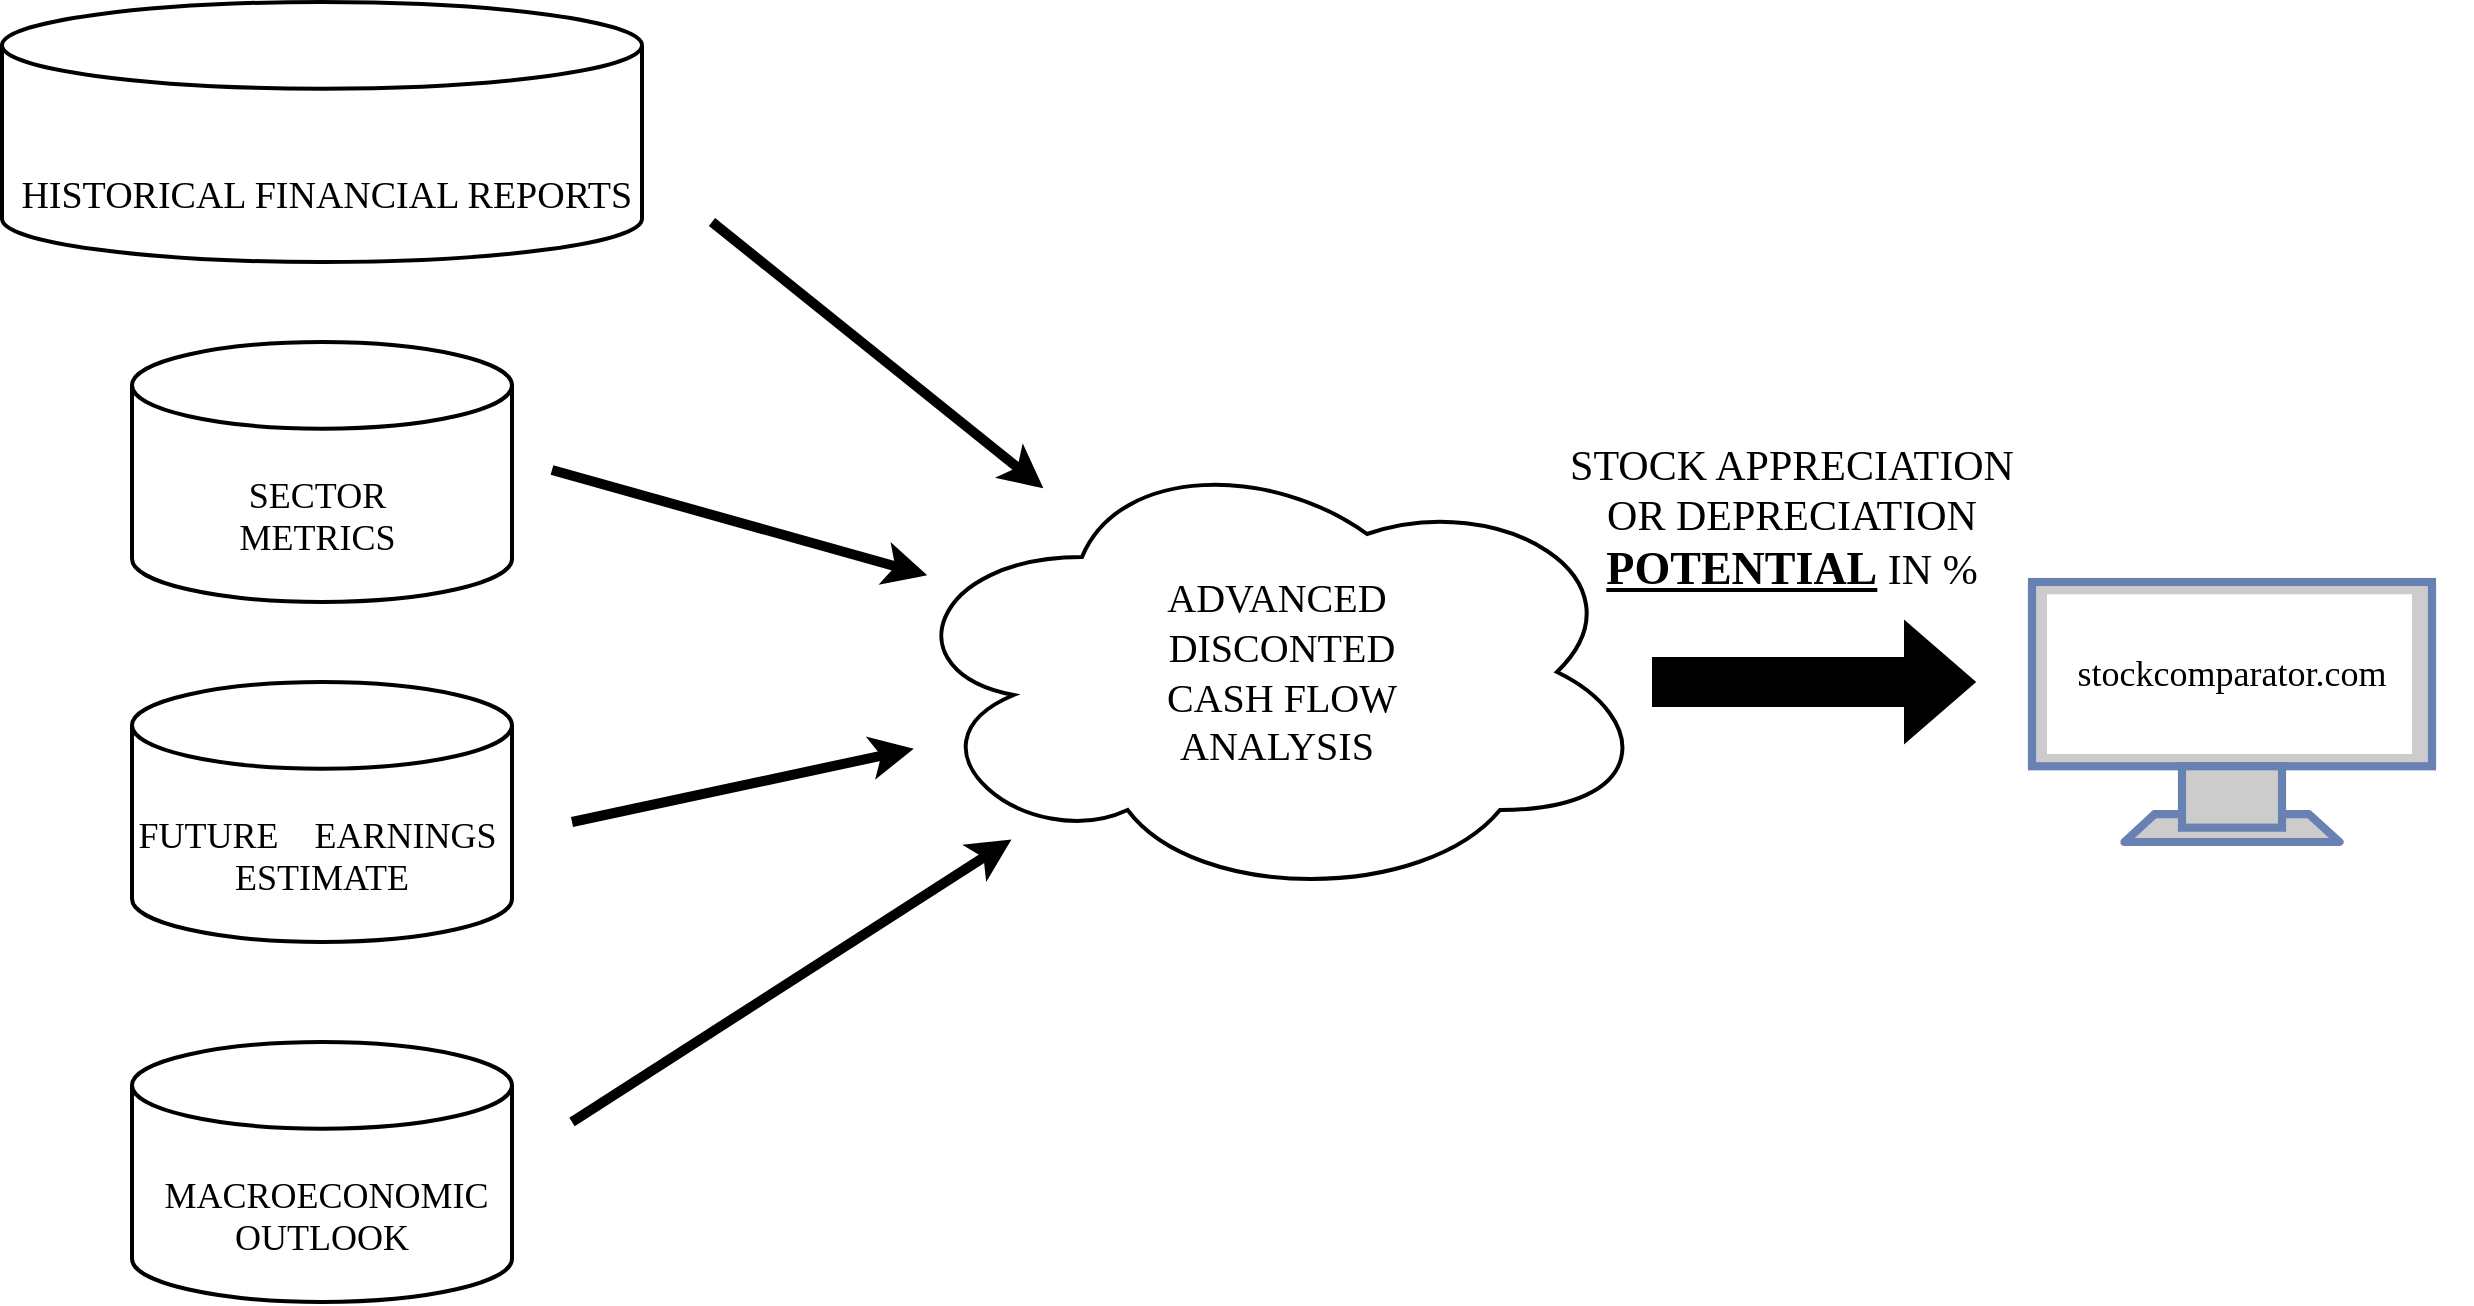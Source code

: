 <mxfile version="23.1.5" type="device">
  <diagram name="Page-1" id="uL5cR7nbF6_ttrOyLccu">
    <mxGraphModel dx="1323" dy="942" grid="1" gridSize="10" guides="1" tooltips="1" connect="1" arrows="1" fold="1" page="1" pageScale="1" pageWidth="1654" pageHeight="1169" math="0" shadow="0">
      <root>
        <mxCell id="0" />
        <mxCell id="1" parent="0" />
        <mxCell id="MvtlzEqNIEgaLbXqHgH2-1" value="&lt;p style=&quot;font-size: 19px;&quot;&gt;&lt;font style=&quot;font-size: 19px;&quot;&gt;&amp;nbsp;HISTORICAL FINANCIAL &lt;/font&gt;&lt;span style=&quot;background-color: initial;&quot;&gt;REPORTS&lt;/span&gt;&lt;/p&gt;" style="strokeWidth=2;html=1;shape=mxgraph.flowchart.database;whiteSpace=wrap;verticalAlign=bottom;fontFamily=Tahoma;" parent="1" vertex="1">
          <mxGeometry x="65" y="90" width="320" height="130" as="geometry" />
        </mxCell>
        <mxCell id="MvtlzEqNIEgaLbXqHgH2-2" value="&lt;p style=&quot;font-size: 18px;&quot;&gt;&lt;font style=&quot;font-size: 18px;&quot;&gt;&lt;br&gt;&lt;/font&gt;&lt;/p&gt;&lt;p style=&quot;font-size: 18px;&quot;&gt;&lt;font style=&quot;font-size: 18px;&quot;&gt;FUTURE&amp;nbsp; &amp;nbsp;&amp;nbsp;&lt;/font&gt;&lt;span style=&quot;background-color: initial;&quot;&gt;EARNINGS&amp;nbsp; ESTIMATE&lt;/span&gt;&lt;/p&gt;" style="strokeWidth=2;html=1;shape=mxgraph.flowchart.database;whiteSpace=wrap;verticalAlign=bottom;fontFamily=Tahoma;fontSize=18;" parent="1" vertex="1">
          <mxGeometry x="130" y="430" width="190" height="130" as="geometry" />
        </mxCell>
        <mxCell id="MvtlzEqNIEgaLbXqHgH2-3" value="&lt;p style=&quot;font-size: 18px;&quot;&gt;&amp;nbsp;MACROECONOMIC OUTLOOK&lt;/p&gt;" style="strokeWidth=2;html=1;shape=mxgraph.flowchart.database;whiteSpace=wrap;verticalAlign=bottom;fontFamily=Tahoma;fontSize=18;" parent="1" vertex="1">
          <mxGeometry x="130" y="610" width="190" height="130" as="geometry" />
        </mxCell>
        <mxCell id="MvtlzEqNIEgaLbXqHgH2-4" value="&lt;p style=&quot;font-size: 18px;&quot;&gt;&amp;nbsp; &amp;nbsp; SECTOR&amp;nbsp; &amp;nbsp; &amp;nbsp; METRICS&amp;nbsp;&lt;/p&gt;" style="strokeWidth=2;html=1;shape=mxgraph.flowchart.database;whiteSpace=wrap;verticalAlign=bottom;fontFamily=Tahoma;fontSize=18;" parent="1" vertex="1">
          <mxGeometry x="130" y="260" width="190" height="130" as="geometry" />
        </mxCell>
        <mxCell id="MvtlzEqNIEgaLbXqHgH2-5" value="&lt;font style=&quot;font-size: 20px;&quot;&gt;&amp;nbsp;ADVANCED &lt;br&gt;&amp;nbsp; DISCONTED&lt;br&gt;&amp;nbsp; &amp;nbsp; &amp;nbsp; &amp;nbsp; &amp;nbsp; &amp;nbsp; &amp;nbsp; &amp;nbsp; &amp;nbsp; &amp;nbsp;CASH FLOW&amp;nbsp; &amp;nbsp; &amp;nbsp; &amp;nbsp; &amp;nbsp; &amp;nbsp; &amp;nbsp; &amp;nbsp; &amp;nbsp; &amp;nbsp;ANALYSIS&lt;/font&gt;" style="ellipse;shape=cloud;whiteSpace=wrap;html=1;fontSize=18;fontFamily=Tahoma;verticalAlign=middle;strokeWidth=2;" parent="1" vertex="1">
          <mxGeometry x="510" y="310" width="380" height="230" as="geometry" />
        </mxCell>
        <mxCell id="MvtlzEqNIEgaLbXqHgH2-7" value="" style="endArrow=classic;html=1;rounded=0;strokeWidth=5;fontFamily=Tahoma;" parent="1" target="MvtlzEqNIEgaLbXqHgH2-5" edge="1">
          <mxGeometry width="50" height="50" relative="1" as="geometry">
            <mxPoint x="350" y="650" as="sourcePoint" />
            <mxPoint x="400" y="600" as="targetPoint" />
          </mxGeometry>
        </mxCell>
        <mxCell id="MvtlzEqNIEgaLbXqHgH2-8" value="" style="endArrow=classic;html=1;rounded=0;strokeWidth=5;fontFamily=Tahoma;" parent="1" target="MvtlzEqNIEgaLbXqHgH2-5" edge="1">
          <mxGeometry width="50" height="50" relative="1" as="geometry">
            <mxPoint x="350" y="500" as="sourcePoint" />
            <mxPoint x="569" y="350" as="targetPoint" />
          </mxGeometry>
        </mxCell>
        <mxCell id="MvtlzEqNIEgaLbXqHgH2-9" value="" style="endArrow=classic;html=1;rounded=0;strokeWidth=5;fontFamily=Tahoma;" parent="1" target="MvtlzEqNIEgaLbXqHgH2-5" edge="1">
          <mxGeometry width="50" height="50" relative="1" as="geometry">
            <mxPoint x="420" y="200" as="sourcePoint" />
            <mxPoint x="559" y="110" as="targetPoint" />
          </mxGeometry>
        </mxCell>
        <mxCell id="MvtlzEqNIEgaLbXqHgH2-10" value="" style="endArrow=classic;html=1;rounded=0;strokeWidth=5;fontFamily=Tahoma;" parent="1" target="MvtlzEqNIEgaLbXqHgH2-5" edge="1">
          <mxGeometry width="50" height="50" relative="1" as="geometry">
            <mxPoint x="340" y="324" as="sourcePoint" />
            <mxPoint x="539" y="280" as="targetPoint" />
          </mxGeometry>
        </mxCell>
        <mxCell id="MvtlzEqNIEgaLbXqHgH2-11" value="" style="fontColor=#0066CC;verticalAlign=top;verticalLabelPosition=bottom;labelPosition=center;align=center;html=1;outlineConnect=0;fillColor=#CCCCCC;strokeColor=#6881B3;gradientColor=none;gradientDirection=north;strokeWidth=2;shape=mxgraph.networks.monitor;fontFamily=Tahoma;" parent="1" vertex="1">
          <mxGeometry x="1080" y="380" width="200" height="130" as="geometry" />
        </mxCell>
        <mxCell id="MvtlzEqNIEgaLbXqHgH2-13" value="" style="shape=flexArrow;endArrow=classic;html=1;rounded=0;strokeWidth=8;fillColor=#000000;fontFamily=Tahoma;" parent="1" edge="1">
          <mxGeometry width="50" height="50" relative="1" as="geometry">
            <mxPoint x="890" y="430" as="sourcePoint" />
            <mxPoint x="1050" y="430" as="targetPoint" />
          </mxGeometry>
        </mxCell>
        <mxCell id="MvtlzEqNIEgaLbXqHgH2-14" value="&lt;font style=&quot;&quot;&gt;&lt;span style=&quot;font-size: 21px;&quot;&gt;STOCK APPRECIATION OR DEPRECIATION &lt;/span&gt;&lt;b style=&quot;&quot;&gt;&lt;font style=&quot;font-size: 23px;&quot;&gt;&lt;u&gt;POTENTIAL&lt;/u&gt;&lt;/font&gt;&lt;/b&gt;&lt;span style=&quot;font-size: 21px;&quot;&gt; IN %&lt;/span&gt;&lt;/font&gt;" style="text;html=1;strokeColor=none;fillColor=none;align=center;verticalAlign=bottom;whiteSpace=wrap;rounded=0;strokeWidth=2;fontFamily=Tahoma;fontSize=18;" parent="1" vertex="1">
          <mxGeometry x="840" y="270" width="240" height="120" as="geometry" />
        </mxCell>
        <mxCell id="MvtlzEqNIEgaLbXqHgH2-15" value="stockcomparator.com" style="text;html=1;strokeColor=none;fillColor=none;align=center;verticalAlign=bottom;whiteSpace=wrap;rounded=0;strokeWidth=2;fontFamily=Tahoma;fontSize=18;" parent="1" vertex="1">
          <mxGeometry x="1060" y="320" width="240" height="120" as="geometry" />
        </mxCell>
      </root>
    </mxGraphModel>
  </diagram>
</mxfile>
